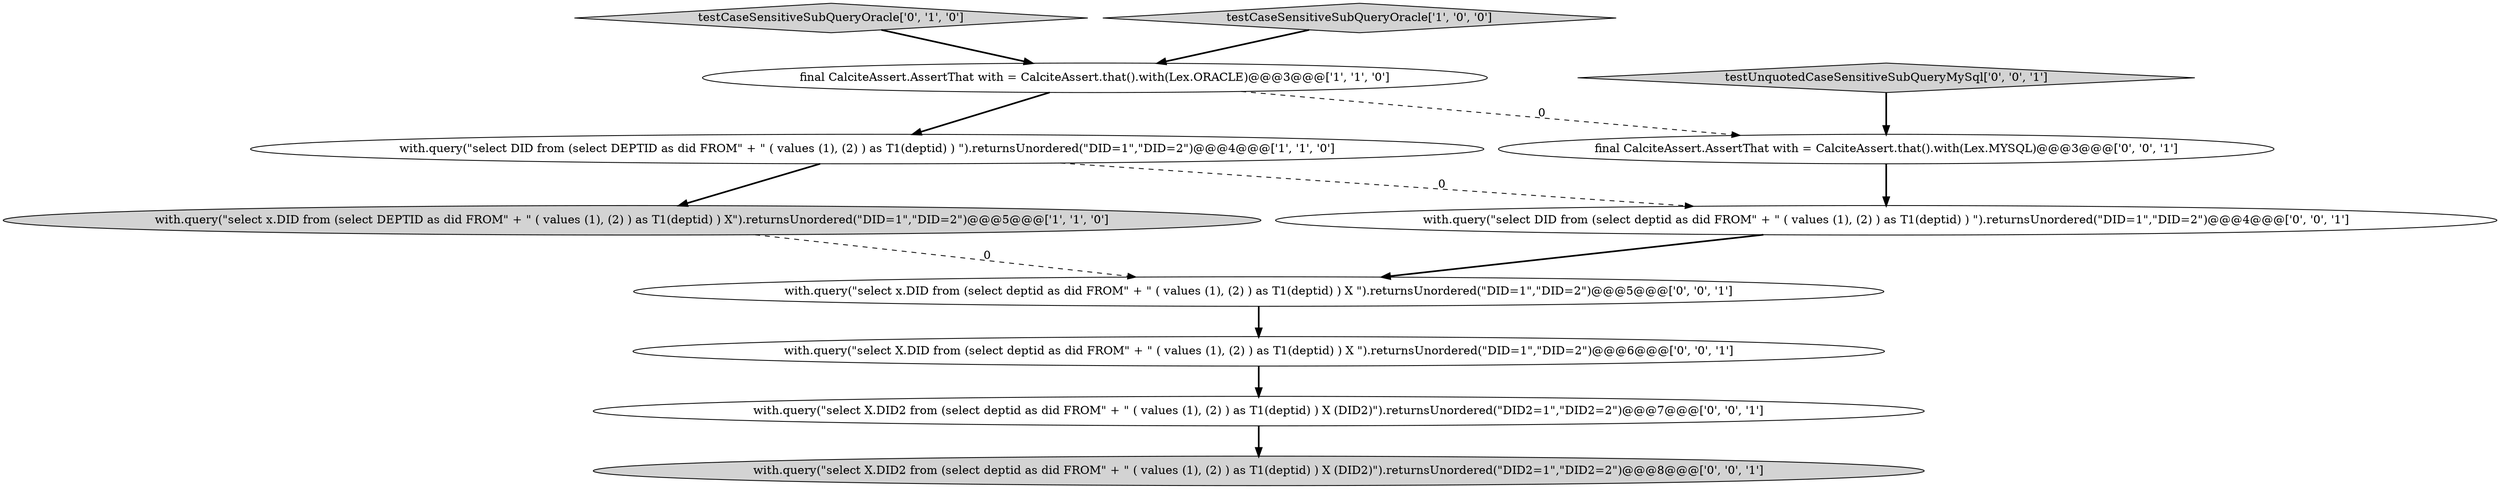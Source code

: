 digraph {
2 [style = filled, label = "with.query(\"select DID from (select DEPTID as did FROM\" + \" ( values (1), (2) ) as T1(deptid) ) \").returnsUnordered(\"DID=1\",\"DID=2\")@@@4@@@['1', '1', '0']", fillcolor = white, shape = ellipse image = "AAA0AAABBB1BBB"];
8 [style = filled, label = "with.query(\"select DID from (select deptid as did FROM\" + \" ( values (1), (2) ) as T1(deptid) ) \").returnsUnordered(\"DID=1\",\"DID=2\")@@@4@@@['0', '0', '1']", fillcolor = white, shape = ellipse image = "AAA0AAABBB3BBB"];
5 [style = filled, label = "with.query(\"select X.DID2 from (select deptid as did FROM\" + \" ( values (1), (2) ) as T1(deptid) ) X (DID2)\").returnsUnordered(\"DID2=1\",\"DID2=2\")@@@7@@@['0', '0', '1']", fillcolor = white, shape = ellipse image = "AAA0AAABBB3BBB"];
6 [style = filled, label = "with.query(\"select X.DID2 from (select deptid as did FROM\" + \" ( values (1), (2) ) as T1(deptid) ) X (DID2)\").returnsUnordered(\"DID2=1\",\"DID2=2\")@@@8@@@['0', '0', '1']", fillcolor = lightgray, shape = ellipse image = "AAA0AAABBB3BBB"];
1 [style = filled, label = "final CalciteAssert.AssertThat with = CalciteAssert.that().with(Lex.ORACLE)@@@3@@@['1', '1', '0']", fillcolor = white, shape = ellipse image = "AAA0AAABBB1BBB"];
10 [style = filled, label = "with.query(\"select x.DID from (select deptid as did FROM\" + \" ( values (1), (2) ) as T1(deptid) ) X \").returnsUnordered(\"DID=1\",\"DID=2\")@@@5@@@['0', '0', '1']", fillcolor = white, shape = ellipse image = "AAA0AAABBB3BBB"];
9 [style = filled, label = "testUnquotedCaseSensitiveSubQueryMySql['0', '0', '1']", fillcolor = lightgray, shape = diamond image = "AAA0AAABBB3BBB"];
3 [style = filled, label = "with.query(\"select x.DID from (select DEPTID as did FROM\" + \" ( values (1), (2) ) as T1(deptid) ) X\").returnsUnordered(\"DID=1\",\"DID=2\")@@@5@@@['1', '1', '0']", fillcolor = lightgray, shape = ellipse image = "AAA0AAABBB1BBB"];
7 [style = filled, label = "final CalciteAssert.AssertThat with = CalciteAssert.that().with(Lex.MYSQL)@@@3@@@['0', '0', '1']", fillcolor = white, shape = ellipse image = "AAA0AAABBB3BBB"];
4 [style = filled, label = "testCaseSensitiveSubQueryOracle['0', '1', '0']", fillcolor = lightgray, shape = diamond image = "AAA0AAABBB2BBB"];
11 [style = filled, label = "with.query(\"select X.DID from (select deptid as did FROM\" + \" ( values (1), (2) ) as T1(deptid) ) X \").returnsUnordered(\"DID=1\",\"DID=2\")@@@6@@@['0', '0', '1']", fillcolor = white, shape = ellipse image = "AAA0AAABBB3BBB"];
0 [style = filled, label = "testCaseSensitiveSubQueryOracle['1', '0', '0']", fillcolor = lightgray, shape = diamond image = "AAA0AAABBB1BBB"];
8->10 [style = bold, label=""];
11->5 [style = bold, label=""];
4->1 [style = bold, label=""];
1->2 [style = bold, label=""];
3->10 [style = dashed, label="0"];
5->6 [style = bold, label=""];
1->7 [style = dashed, label="0"];
9->7 [style = bold, label=""];
7->8 [style = bold, label=""];
2->8 [style = dashed, label="0"];
0->1 [style = bold, label=""];
2->3 [style = bold, label=""];
10->11 [style = bold, label=""];
}
